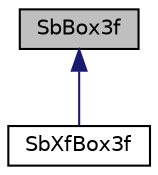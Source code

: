 digraph "SbBox3f"
{
 // LATEX_PDF_SIZE
  edge [fontname="Helvetica",fontsize="10",labelfontname="Helvetica",labelfontsize="10"];
  node [fontname="Helvetica",fontsize="10",shape=record];
  Node1 [label="SbBox3f",height=0.2,width=0.4,color="black", fillcolor="grey75", style="filled", fontcolor="black",tooltip="The SbBox3f class is an abstraction for an axis aligned 3 dimensional box."];
  Node1 -> Node2 [dir="back",color="midnightblue",fontsize="10",style="solid",fontname="Helvetica"];
  Node2 [label="SbXfBox3f",height=0.2,width=0.4,color="black", fillcolor="white", style="filled",URL="$classSbXfBox3f.html",tooltip="The SbXfBox3f class is a 3 dimensional box with floating point coordinates and an attached transforma..."];
}
